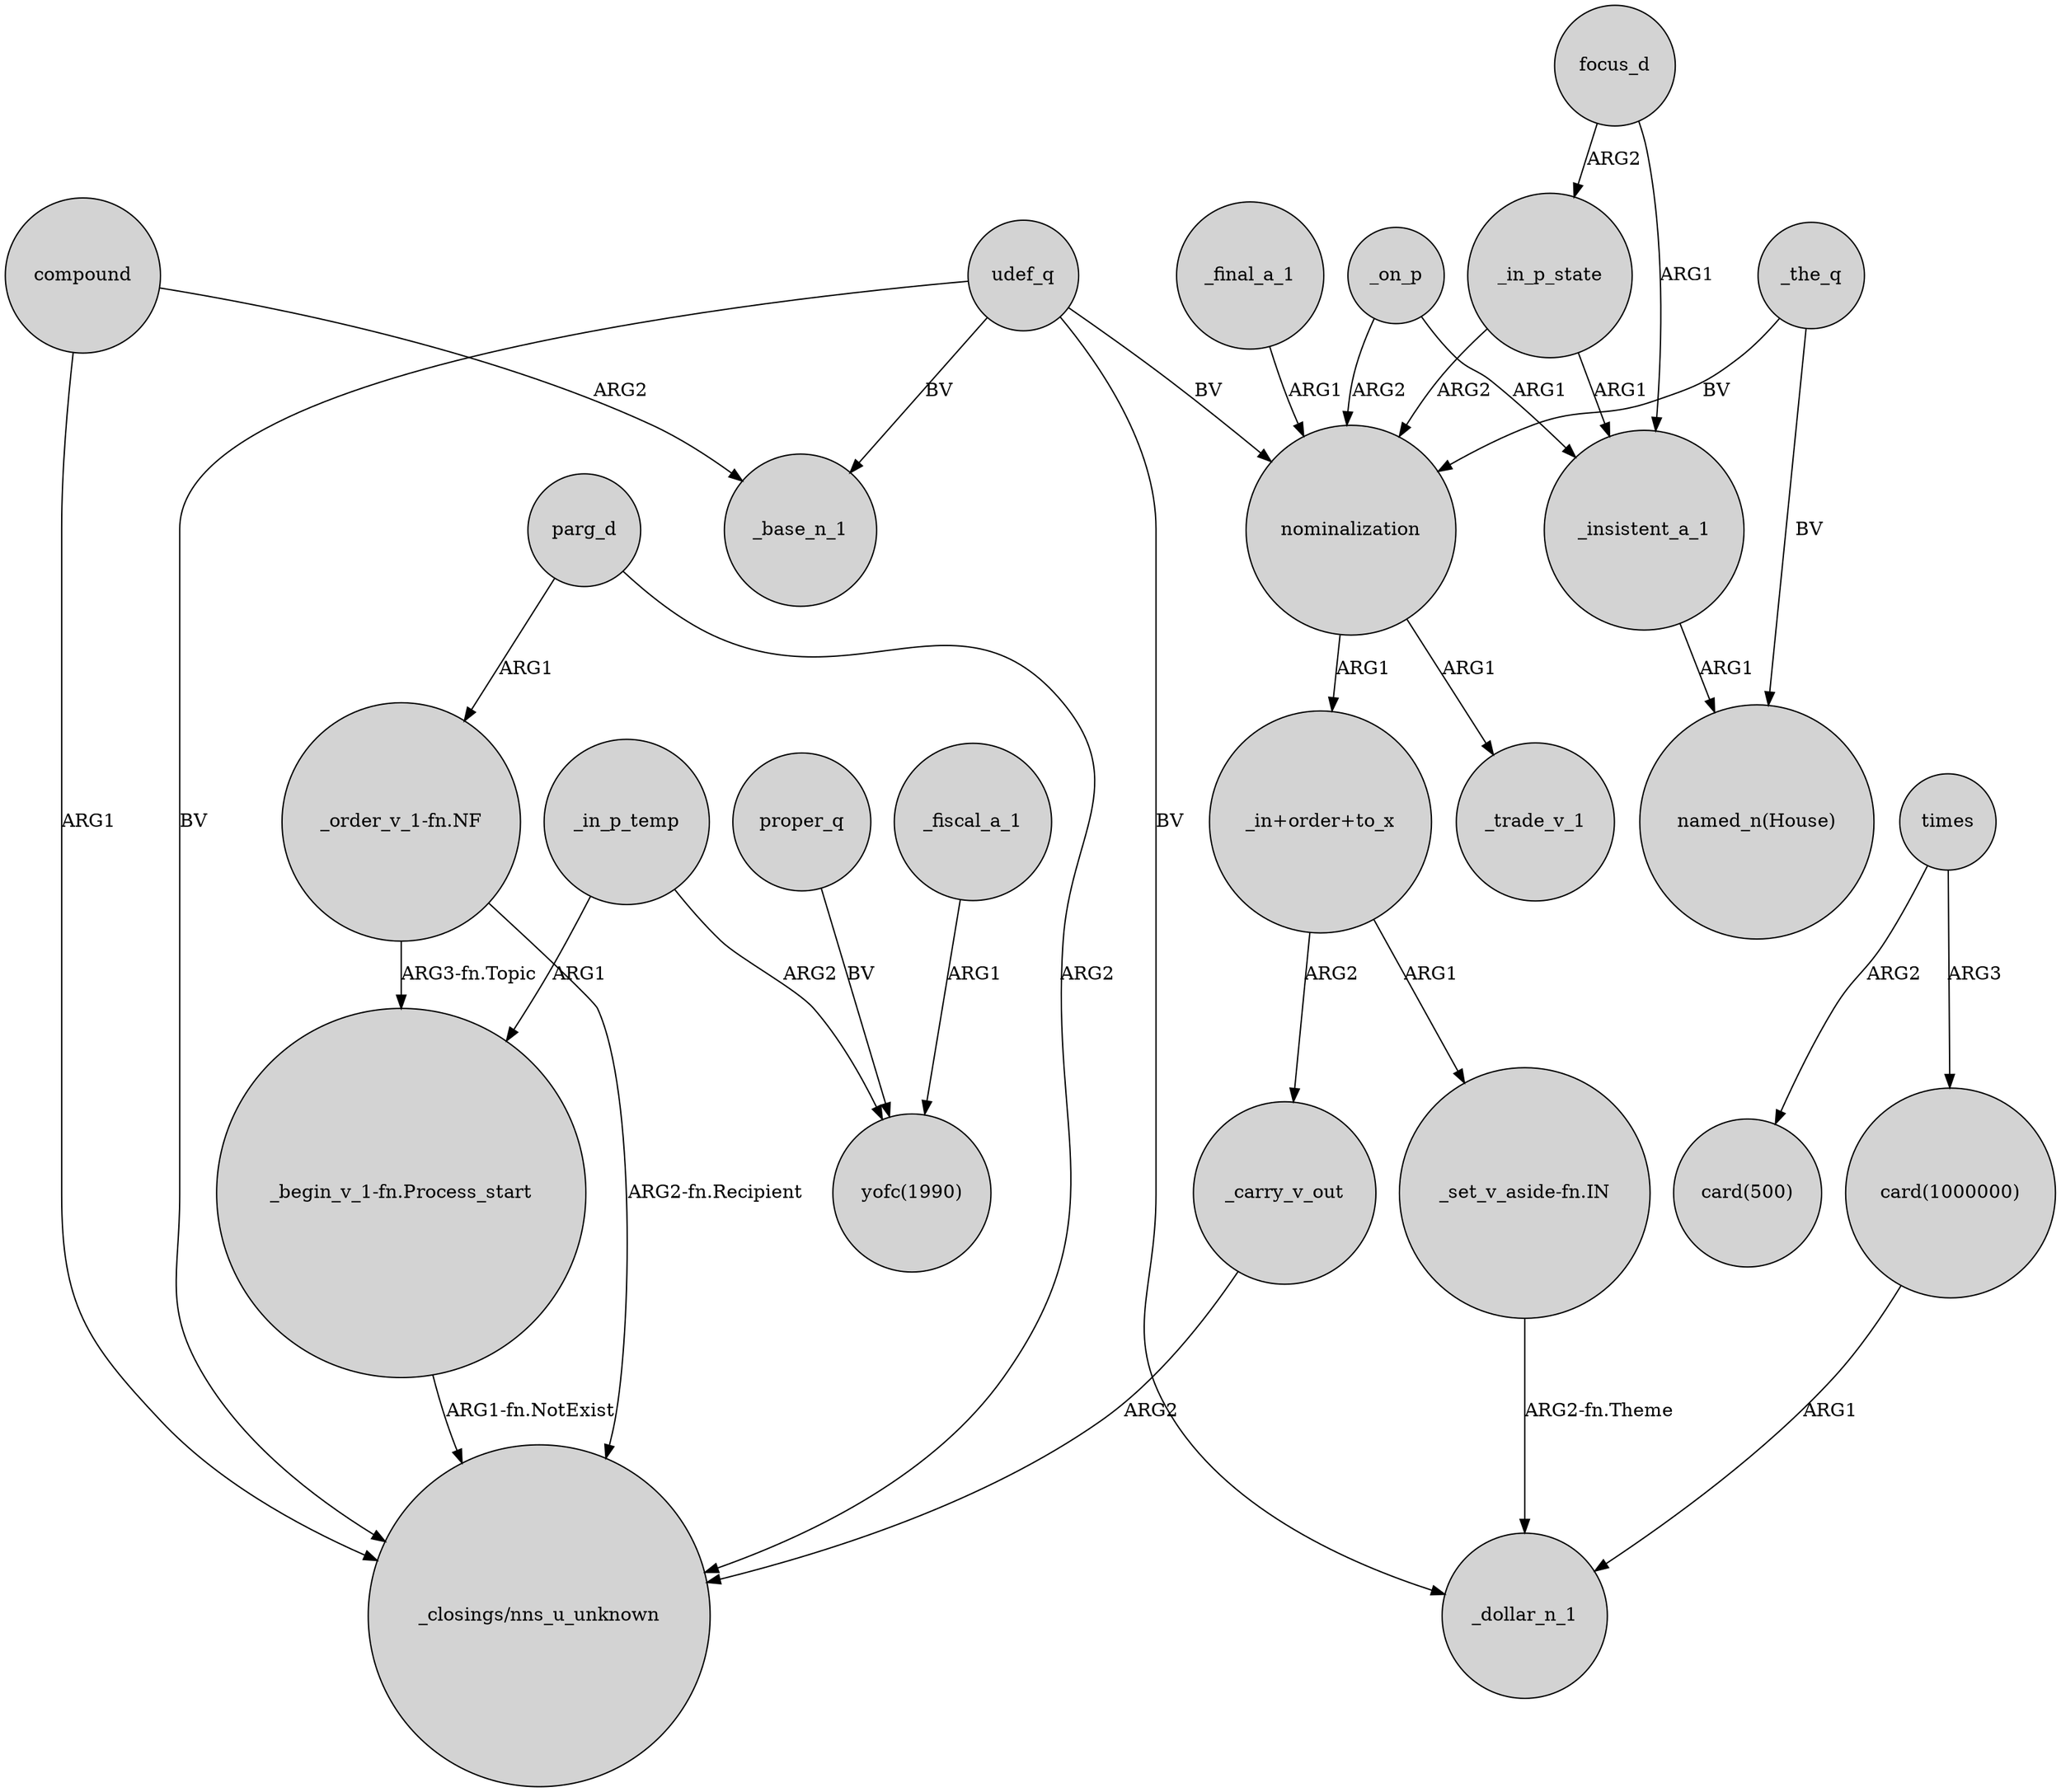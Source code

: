 digraph {
	node [shape=circle style=filled]
	udef_q -> "_closings/nns_u_unknown" [label=BV]
	"card(1000000)" -> _dollar_n_1 [label=ARG1]
	"_order_v_1-fn.NF" -> "_begin_v_1-fn.Process_start" [label="ARG3-fn.Topic"]
	_carry_v_out -> "_closings/nns_u_unknown" [label=ARG2]
	_on_p -> nominalization [label=ARG2]
	focus_d -> _in_p_state [label=ARG2]
	_in_p_state -> _insistent_a_1 [label=ARG1]
	compound -> "_closings/nns_u_unknown" [label=ARG1]
	_on_p -> _insistent_a_1 [label=ARG1]
	_insistent_a_1 -> "named_n(House)" [label=ARG1]
	nominalization -> _trade_v_1 [label=ARG1]
	_in_p_temp -> "yofc(1990)" [label=ARG2]
	proper_q -> "yofc(1990)" [label=BV]
	_the_q -> "named_n(House)" [label=BV]
	udef_q -> _base_n_1 [label=BV]
	focus_d -> _insistent_a_1 [label=ARG1]
	"_in+order+to_x" -> _carry_v_out [label=ARG2]
	compound -> _base_n_1 [label=ARG2]
	"_begin_v_1-fn.Process_start" -> "_closings/nns_u_unknown" [label="ARG1-fn.NotExist"]
	"_set_v_aside-fn.IN" -> _dollar_n_1 [label="ARG2-fn.Theme"]
	"_order_v_1-fn.NF" -> "_closings/nns_u_unknown" [label="ARG2-fn.Recipient"]
	parg_d -> "_closings/nns_u_unknown" [label=ARG2]
	nominalization -> "_in+order+to_x" [label=ARG1]
	_final_a_1 -> nominalization [label=ARG1]
	times -> "card(1000000)" [label=ARG3]
	"_in+order+to_x" -> "_set_v_aside-fn.IN" [label=ARG1]
	_in_p_temp -> "_begin_v_1-fn.Process_start" [label=ARG1]
	times -> "card(500)" [label=ARG2]
	_in_p_state -> nominalization [label=ARG2]
	udef_q -> nominalization [label=BV]
	parg_d -> "_order_v_1-fn.NF" [label=ARG1]
	_fiscal_a_1 -> "yofc(1990)" [label=ARG1]
	udef_q -> _dollar_n_1 [label=BV]
	_the_q -> nominalization [label=BV]
}
